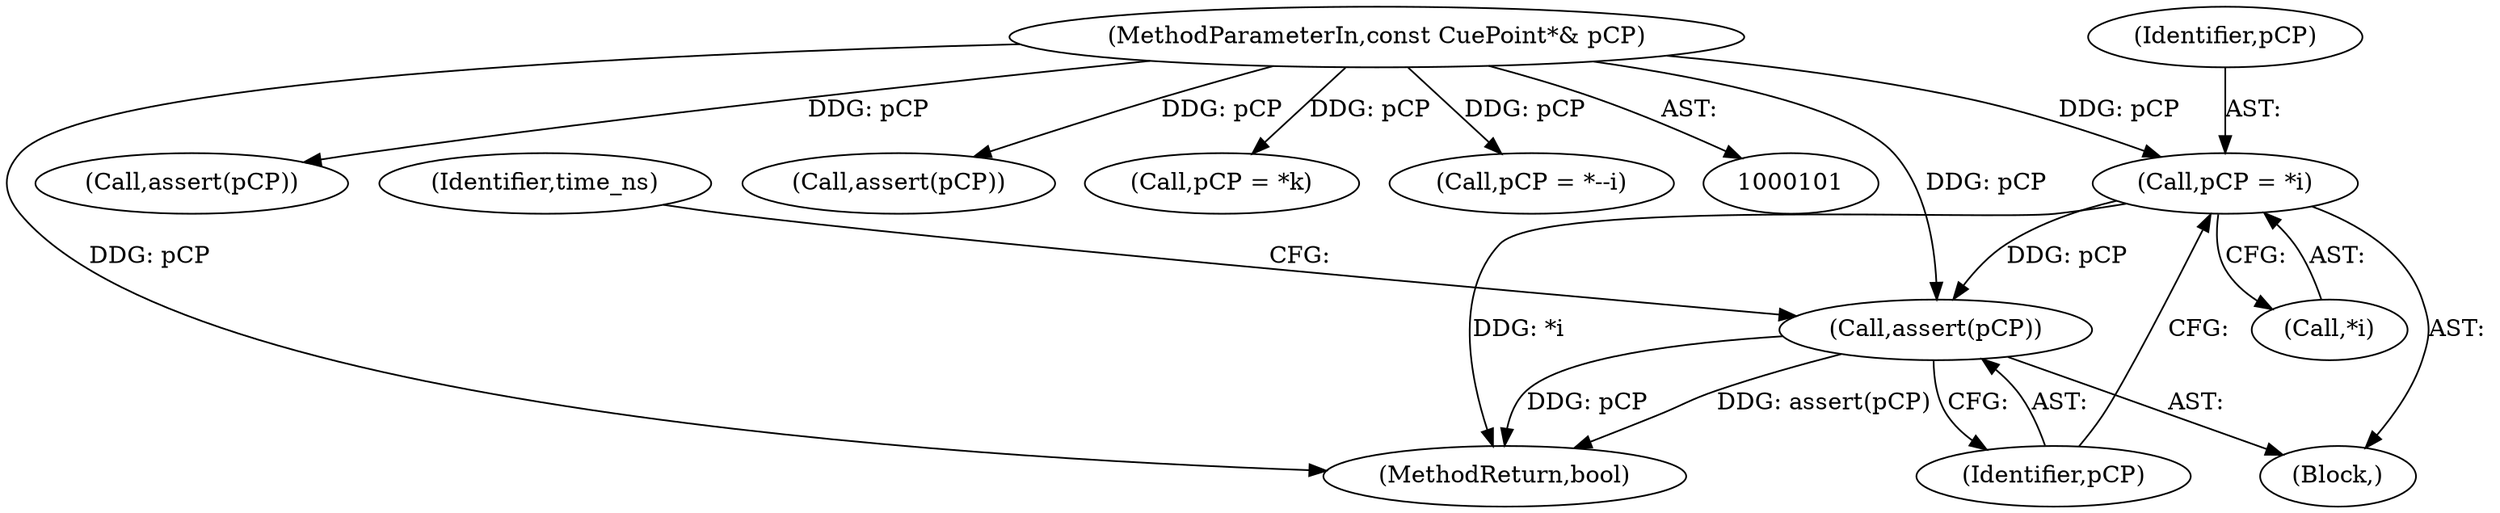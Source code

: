 digraph "1_Android_cc274e2abe8b2a6698a5c47d8aa4bb45f1f9538d_9@pointer" {
"1000138" [label="(Call,pCP = *i)"];
"1000104" [label="(MethodParameterIn,const CuePoint*& pCP)"];
"1000142" [label="(Call,assert(pCP))"];
"1000146" [label="(Identifier,time_ns)"];
"1000139" [label="(Identifier,pCP)"];
"1000228" [label="(Call,assert(pCP))"];
"1000104" [label="(MethodParameterIn,const CuePoint*& pCP)"];
"1000140" [label="(Call,*i)"];
"1000243" [label="(MethodReturn,bool)"];
"1000142" [label="(Call,assert(pCP))"];
"1000106" [label="(Block,)"];
"1000185" [label="(Call,assert(pCP))"];
"1000138" [label="(Call,pCP = *i)"];
"1000181" [label="(Call,pCP = *k)"];
"1000143" [label="(Identifier,pCP)"];
"1000223" [label="(Call,pCP = *--i)"];
"1000138" -> "1000106"  [label="AST: "];
"1000138" -> "1000140"  [label="CFG: "];
"1000139" -> "1000138"  [label="AST: "];
"1000140" -> "1000138"  [label="AST: "];
"1000143" -> "1000138"  [label="CFG: "];
"1000138" -> "1000243"  [label="DDG: *i"];
"1000104" -> "1000138"  [label="DDG: pCP"];
"1000138" -> "1000142"  [label="DDG: pCP"];
"1000104" -> "1000101"  [label="AST: "];
"1000104" -> "1000243"  [label="DDG: pCP"];
"1000104" -> "1000142"  [label="DDG: pCP"];
"1000104" -> "1000181"  [label="DDG: pCP"];
"1000104" -> "1000185"  [label="DDG: pCP"];
"1000104" -> "1000223"  [label="DDG: pCP"];
"1000104" -> "1000228"  [label="DDG: pCP"];
"1000142" -> "1000106"  [label="AST: "];
"1000142" -> "1000143"  [label="CFG: "];
"1000143" -> "1000142"  [label="AST: "];
"1000146" -> "1000142"  [label="CFG: "];
"1000142" -> "1000243"  [label="DDG: assert(pCP)"];
"1000142" -> "1000243"  [label="DDG: pCP"];
}
